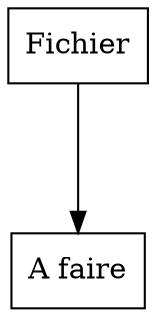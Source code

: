digraph "ast"{

	nodesep=1;
	ranksep=1;

	N1 [label="A faire", shape="box"];
	N0 [label="Fichier", shape="box"];

	N0 -> N1; 
}